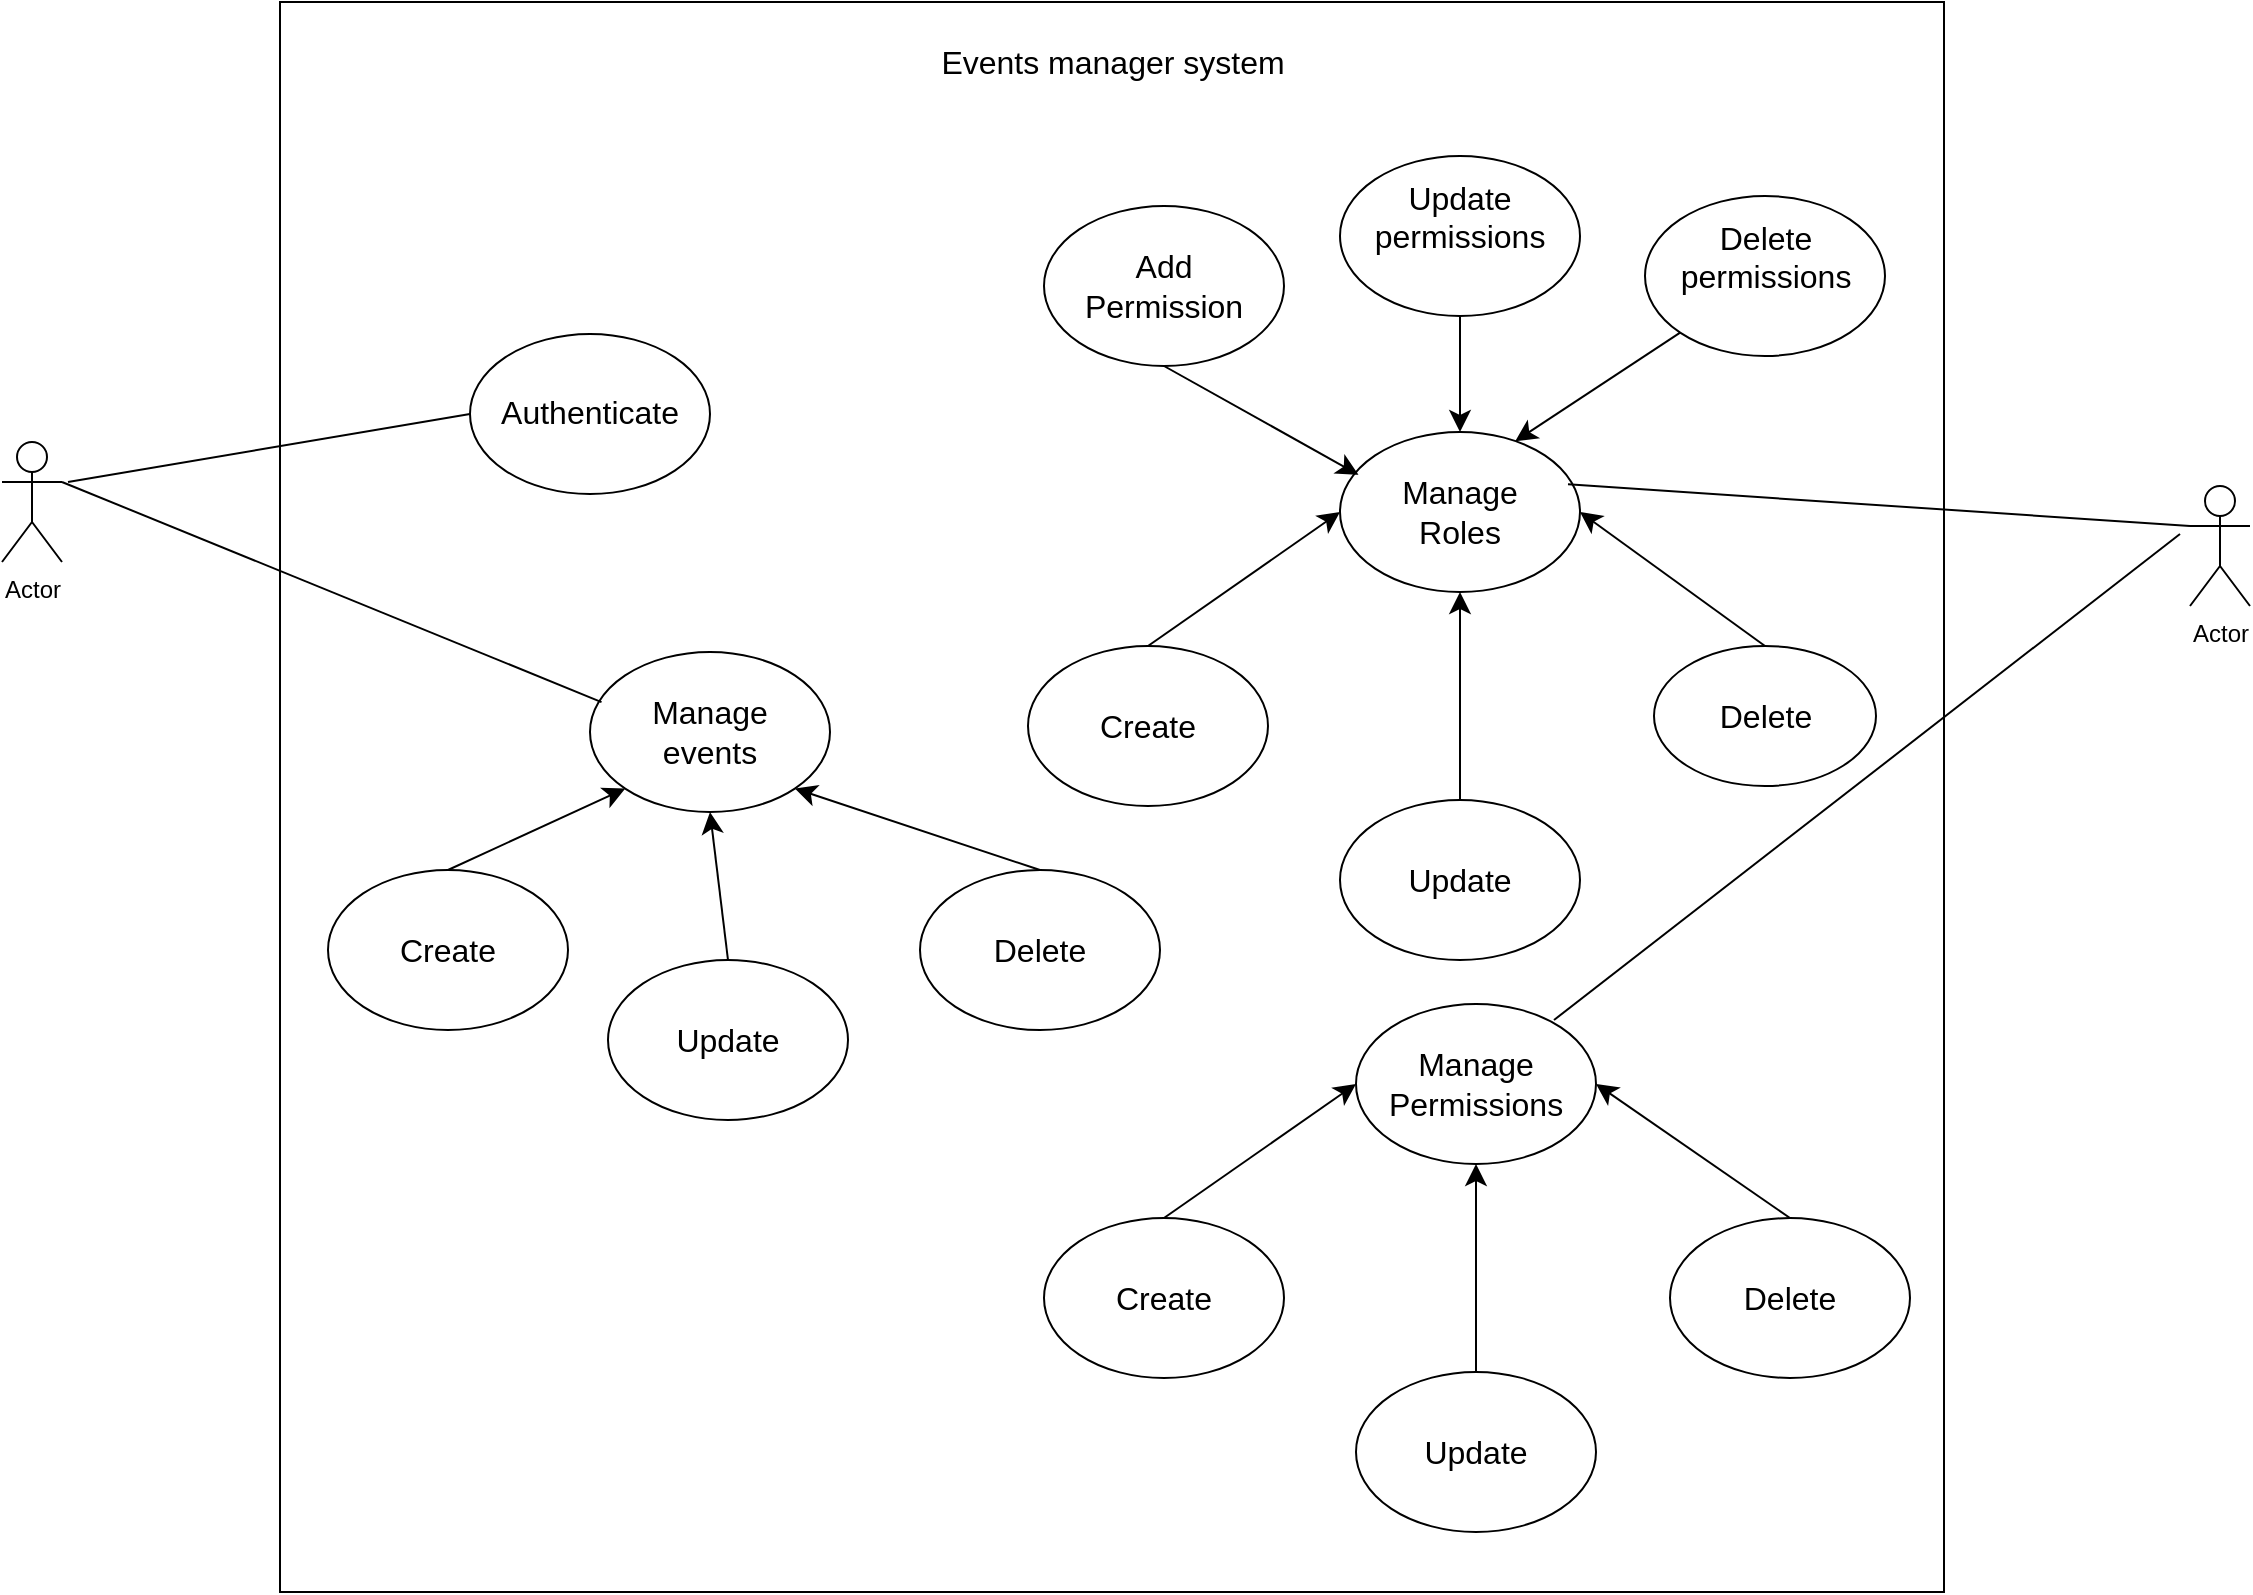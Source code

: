 <mxfile version="24.7.6">
  <diagram name="Page-1" id="RiIv3V--dCxaLjXxWB9E">
    <mxGraphModel dx="1690" dy="1007" grid="0" gridSize="10" guides="1" tooltips="1" connect="1" arrows="1" fold="1" page="0" pageScale="1" pageWidth="827" pageHeight="1169" math="0" shadow="0">
      <root>
        <mxCell id="0" />
        <mxCell id="1" parent="0" />
        <mxCell id="y3kZbwRfoVhT3sxzTIOl-1" value="" style="rounded=0;whiteSpace=wrap;html=1;" vertex="1" parent="1">
          <mxGeometry x="-74" y="-152" width="832" height="795" as="geometry" />
        </mxCell>
        <mxCell id="y3kZbwRfoVhT3sxzTIOl-4" value="Actor" style="shape=umlActor;verticalLabelPosition=bottom;verticalAlign=top;html=1;outlineConnect=0;" vertex="1" parent="1">
          <mxGeometry x="-213" y="68" width="30" height="60" as="geometry" />
        </mxCell>
        <mxCell id="y3kZbwRfoVhT3sxzTIOl-7" value="Actor" style="shape=umlActor;verticalLabelPosition=bottom;verticalAlign=top;html=1;outlineConnect=0;" vertex="1" parent="1">
          <mxGeometry x="881" y="90" width="30" height="60" as="geometry" />
        </mxCell>
        <mxCell id="y3kZbwRfoVhT3sxzTIOl-8" value="Events manager system" style="text;html=1;align=center;verticalAlign=middle;whiteSpace=wrap;rounded=0;fontSize=16;" vertex="1" parent="1">
          <mxGeometry x="237.5" y="-137" width="209" height="30" as="geometry" />
        </mxCell>
        <mxCell id="y3kZbwRfoVhT3sxzTIOl-9" value="" style="ellipse;whiteSpace=wrap;html=1;" vertex="1" parent="1">
          <mxGeometry x="21" y="14" width="120" height="80" as="geometry" />
        </mxCell>
        <mxCell id="y3kZbwRfoVhT3sxzTIOl-10" value="Authenticate" style="text;html=1;align=center;verticalAlign=middle;whiteSpace=wrap;rounded=0;fontSize=16;" vertex="1" parent="1">
          <mxGeometry x="51" y="38" width="60" height="30" as="geometry" />
        </mxCell>
        <mxCell id="y3kZbwRfoVhT3sxzTIOl-11" value="" style="ellipse;whiteSpace=wrap;html=1;" vertex="1" parent="1">
          <mxGeometry x="81" y="173" width="120" height="80" as="geometry" />
        </mxCell>
        <mxCell id="y3kZbwRfoVhT3sxzTIOl-12" value="Manage events" style="text;html=1;align=center;verticalAlign=middle;whiteSpace=wrap;rounded=0;fontSize=16;" vertex="1" parent="1">
          <mxGeometry x="111" y="198" width="60" height="30" as="geometry" />
        </mxCell>
        <mxCell id="y3kZbwRfoVhT3sxzTIOl-13" value="" style="ellipse;whiteSpace=wrap;html=1;" vertex="1" parent="1">
          <mxGeometry x="-50" y="282" width="120" height="80" as="geometry" />
        </mxCell>
        <mxCell id="y3kZbwRfoVhT3sxzTIOl-14" value="Create" style="text;html=1;align=center;verticalAlign=middle;whiteSpace=wrap;rounded=0;fontSize=16;" vertex="1" parent="1">
          <mxGeometry x="-20" y="307" width="60" height="30" as="geometry" />
        </mxCell>
        <mxCell id="y3kZbwRfoVhT3sxzTIOl-15" value="" style="ellipse;whiteSpace=wrap;html=1;" vertex="1" parent="1">
          <mxGeometry x="90" y="327" width="120" height="80" as="geometry" />
        </mxCell>
        <mxCell id="y3kZbwRfoVhT3sxzTIOl-16" value="Update" style="text;html=1;align=center;verticalAlign=middle;whiteSpace=wrap;rounded=0;fontSize=16;" vertex="1" parent="1">
          <mxGeometry x="120" y="352" width="60" height="30" as="geometry" />
        </mxCell>
        <mxCell id="y3kZbwRfoVhT3sxzTIOl-17" value="" style="ellipse;whiteSpace=wrap;html=1;" vertex="1" parent="1">
          <mxGeometry x="246" y="282" width="120" height="80" as="geometry" />
        </mxCell>
        <mxCell id="y3kZbwRfoVhT3sxzTIOl-18" value="Delete" style="text;html=1;align=center;verticalAlign=middle;whiteSpace=wrap;rounded=0;fontSize=16;" vertex="1" parent="1">
          <mxGeometry x="276" y="307" width="60" height="30" as="geometry" />
        </mxCell>
        <mxCell id="y3kZbwRfoVhT3sxzTIOl-19" value="" style="endArrow=none;html=1;rounded=0;fontSize=12;startSize=8;endSize=8;curved=1;entryX=1;entryY=0.333;entryDx=0;entryDy=0;entryPerimeter=0;exitX=0.048;exitY=0.313;exitDx=0;exitDy=0;exitPerimeter=0;" edge="1" parent="1" source="y3kZbwRfoVhT3sxzTIOl-11" target="y3kZbwRfoVhT3sxzTIOl-4">
          <mxGeometry width="50" height="50" relative="1" as="geometry">
            <mxPoint x="283" y="225" as="sourcePoint" />
            <mxPoint x="333" y="175" as="targetPoint" />
          </mxGeometry>
        </mxCell>
        <mxCell id="y3kZbwRfoVhT3sxzTIOl-20" value="" style="endArrow=none;html=1;rounded=0;fontSize=12;startSize=8;endSize=8;curved=1;exitX=0;exitY=0.5;exitDx=0;exitDy=0;" edge="1" parent="1" source="y3kZbwRfoVhT3sxzTIOl-9">
          <mxGeometry width="50" height="50" relative="1" as="geometry">
            <mxPoint x="283" y="225" as="sourcePoint" />
            <mxPoint x="-180" y="88" as="targetPoint" />
          </mxGeometry>
        </mxCell>
        <mxCell id="y3kZbwRfoVhT3sxzTIOl-22" value="" style="endArrow=classic;html=1;rounded=0;fontSize=12;startSize=8;endSize=8;curved=1;exitX=0.5;exitY=0;exitDx=0;exitDy=0;entryX=0;entryY=1;entryDx=0;entryDy=0;" edge="1" parent="1" source="y3kZbwRfoVhT3sxzTIOl-13" target="y3kZbwRfoVhT3sxzTIOl-11">
          <mxGeometry width="50" height="50" relative="1" as="geometry">
            <mxPoint x="283" y="225" as="sourcePoint" />
            <mxPoint x="333" y="175" as="targetPoint" />
          </mxGeometry>
        </mxCell>
        <mxCell id="y3kZbwRfoVhT3sxzTIOl-23" value="" style="endArrow=classic;html=1;rounded=0;fontSize=12;startSize=8;endSize=8;curved=1;exitX=0.5;exitY=0;exitDx=0;exitDy=0;entryX=0.5;entryY=1;entryDx=0;entryDy=0;" edge="1" parent="1" source="y3kZbwRfoVhT3sxzTIOl-15" target="y3kZbwRfoVhT3sxzTIOl-11">
          <mxGeometry width="50" height="50" relative="1" as="geometry">
            <mxPoint x="283" y="225" as="sourcePoint" />
            <mxPoint x="333" y="175" as="targetPoint" />
          </mxGeometry>
        </mxCell>
        <mxCell id="y3kZbwRfoVhT3sxzTIOl-24" value="" style="endArrow=classic;html=1;rounded=0;fontSize=12;startSize=8;endSize=8;curved=1;exitX=0.5;exitY=0;exitDx=0;exitDy=0;entryX=1;entryY=1;entryDx=0;entryDy=0;" edge="1" parent="1" source="y3kZbwRfoVhT3sxzTIOl-17" target="y3kZbwRfoVhT3sxzTIOl-11">
          <mxGeometry width="50" height="50" relative="1" as="geometry">
            <mxPoint x="283" y="225" as="sourcePoint" />
            <mxPoint x="333" y="175" as="targetPoint" />
          </mxGeometry>
        </mxCell>
        <mxCell id="y3kZbwRfoVhT3sxzTIOl-25" value="" style="ellipse;whiteSpace=wrap;html=1;" vertex="1" parent="1">
          <mxGeometry x="456" y="63" width="120" height="80" as="geometry" />
        </mxCell>
        <mxCell id="y3kZbwRfoVhT3sxzTIOl-26" value="Manage Roles" style="text;html=1;align=center;verticalAlign=middle;whiteSpace=wrap;rounded=0;fontSize=16;" vertex="1" parent="1">
          <mxGeometry x="486" y="88" width="60" height="30" as="geometry" />
        </mxCell>
        <mxCell id="y3kZbwRfoVhT3sxzTIOl-27" value="" style="ellipse;whiteSpace=wrap;html=1;" vertex="1" parent="1">
          <mxGeometry x="300" y="170" width="120" height="80" as="geometry" />
        </mxCell>
        <mxCell id="y3kZbwRfoVhT3sxzTIOl-28" value="Create" style="text;html=1;align=center;verticalAlign=middle;whiteSpace=wrap;rounded=0;fontSize=16;" vertex="1" parent="1">
          <mxGeometry x="330" y="195" width="60" height="30" as="geometry" />
        </mxCell>
        <mxCell id="y3kZbwRfoVhT3sxzTIOl-29" value="" style="ellipse;whiteSpace=wrap;html=1;" vertex="1" parent="1">
          <mxGeometry x="456" y="247" width="120" height="80" as="geometry" />
        </mxCell>
        <mxCell id="y3kZbwRfoVhT3sxzTIOl-30" value="Update" style="text;html=1;align=center;verticalAlign=middle;whiteSpace=wrap;rounded=0;fontSize=16;" vertex="1" parent="1">
          <mxGeometry x="486" y="272" width="60" height="30" as="geometry" />
        </mxCell>
        <mxCell id="y3kZbwRfoVhT3sxzTIOl-31" value="" style="ellipse;whiteSpace=wrap;html=1;" vertex="1" parent="1">
          <mxGeometry x="613" y="170" width="111" height="70" as="geometry" />
        </mxCell>
        <mxCell id="y3kZbwRfoVhT3sxzTIOl-32" value="Delete" style="text;html=1;align=center;verticalAlign=middle;whiteSpace=wrap;rounded=0;fontSize=16;" vertex="1" parent="1">
          <mxGeometry x="638.5" y="190" width="60" height="30" as="geometry" />
        </mxCell>
        <mxCell id="y3kZbwRfoVhT3sxzTIOl-33" value="" style="endArrow=classic;html=1;rounded=0;fontSize=12;startSize=8;endSize=8;curved=1;entryX=0;entryY=0.5;entryDx=0;entryDy=0;exitX=0.5;exitY=0;exitDx=0;exitDy=0;" edge="1" parent="1" source="y3kZbwRfoVhT3sxzTIOl-27" target="y3kZbwRfoVhT3sxzTIOl-25">
          <mxGeometry width="50" height="50" relative="1" as="geometry">
            <mxPoint x="283" y="222" as="sourcePoint" />
            <mxPoint x="333" y="172" as="targetPoint" />
          </mxGeometry>
        </mxCell>
        <mxCell id="y3kZbwRfoVhT3sxzTIOl-34" value="" style="endArrow=classic;html=1;rounded=0;fontSize=12;startSize=8;endSize=8;curved=1;exitX=0.5;exitY=0;exitDx=0;exitDy=0;entryX=0.5;entryY=1;entryDx=0;entryDy=0;" edge="1" parent="1" source="y3kZbwRfoVhT3sxzTIOl-29" target="y3kZbwRfoVhT3sxzTIOl-25">
          <mxGeometry width="50" height="50" relative="1" as="geometry">
            <mxPoint x="469" y="232" as="sourcePoint" />
            <mxPoint x="519" y="182" as="targetPoint" />
          </mxGeometry>
        </mxCell>
        <mxCell id="y3kZbwRfoVhT3sxzTIOl-35" value="" style="endArrow=classic;html=1;rounded=0;fontSize=12;startSize=8;endSize=8;curved=1;exitX=0.5;exitY=0;exitDx=0;exitDy=0;entryX=1;entryY=0.5;entryDx=0;entryDy=0;" edge="1" parent="1" source="y3kZbwRfoVhT3sxzTIOl-31" target="y3kZbwRfoVhT3sxzTIOl-25">
          <mxGeometry width="50" height="50" relative="1" as="geometry">
            <mxPoint x="542" y="193" as="sourcePoint" />
            <mxPoint x="592" y="143" as="targetPoint" />
          </mxGeometry>
        </mxCell>
        <mxCell id="y3kZbwRfoVhT3sxzTIOl-36" value="" style="endArrow=none;html=1;rounded=0;fontSize=12;startSize=8;endSize=8;curved=1;entryX=0;entryY=0.333;entryDx=0;entryDy=0;entryPerimeter=0;exitX=0.95;exitY=0.327;exitDx=0;exitDy=0;exitPerimeter=0;" edge="1" parent="1" source="y3kZbwRfoVhT3sxzTIOl-25" target="y3kZbwRfoVhT3sxzTIOl-7">
          <mxGeometry width="50" height="50" relative="1" as="geometry">
            <mxPoint x="621" y="63" as="sourcePoint" />
            <mxPoint x="671" y="13" as="targetPoint" />
          </mxGeometry>
        </mxCell>
        <mxCell id="y3kZbwRfoVhT3sxzTIOl-38" value="" style="ellipse;whiteSpace=wrap;html=1;" vertex="1" parent="1">
          <mxGeometry x="464" y="349" width="120" height="80" as="geometry" />
        </mxCell>
        <mxCell id="y3kZbwRfoVhT3sxzTIOl-39" value="Manage Permissions" style="text;html=1;align=center;verticalAlign=middle;whiteSpace=wrap;rounded=0;fontSize=16;" vertex="1" parent="1">
          <mxGeometry x="494" y="374" width="60" height="30" as="geometry" />
        </mxCell>
        <mxCell id="y3kZbwRfoVhT3sxzTIOl-40" value="" style="ellipse;whiteSpace=wrap;html=1;" vertex="1" parent="1">
          <mxGeometry x="308" y="456" width="120" height="80" as="geometry" />
        </mxCell>
        <mxCell id="y3kZbwRfoVhT3sxzTIOl-41" value="Create" style="text;html=1;align=center;verticalAlign=middle;whiteSpace=wrap;rounded=0;fontSize=16;" vertex="1" parent="1">
          <mxGeometry x="338" y="481" width="60" height="30" as="geometry" />
        </mxCell>
        <mxCell id="y3kZbwRfoVhT3sxzTIOl-42" value="" style="ellipse;whiteSpace=wrap;html=1;" vertex="1" parent="1">
          <mxGeometry x="464" y="533" width="120" height="80" as="geometry" />
        </mxCell>
        <mxCell id="y3kZbwRfoVhT3sxzTIOl-43" value="Update" style="text;html=1;align=center;verticalAlign=middle;whiteSpace=wrap;rounded=0;fontSize=16;" vertex="1" parent="1">
          <mxGeometry x="494" y="558" width="60" height="30" as="geometry" />
        </mxCell>
        <mxCell id="y3kZbwRfoVhT3sxzTIOl-44" value="" style="ellipse;whiteSpace=wrap;html=1;" vertex="1" parent="1">
          <mxGeometry x="621" y="456" width="120" height="80" as="geometry" />
        </mxCell>
        <mxCell id="y3kZbwRfoVhT3sxzTIOl-45" value="Delete" style="text;html=1;align=center;verticalAlign=middle;whiteSpace=wrap;rounded=0;fontSize=16;" vertex="1" parent="1">
          <mxGeometry x="651" y="481" width="60" height="30" as="geometry" />
        </mxCell>
        <mxCell id="y3kZbwRfoVhT3sxzTIOl-46" value="" style="endArrow=classic;html=1;rounded=0;fontSize=12;startSize=8;endSize=8;curved=1;entryX=0;entryY=0.5;entryDx=0;entryDy=0;exitX=0.5;exitY=0;exitDx=0;exitDy=0;" edge="1" parent="1" source="y3kZbwRfoVhT3sxzTIOl-40" target="y3kZbwRfoVhT3sxzTIOl-38">
          <mxGeometry width="50" height="50" relative="1" as="geometry">
            <mxPoint x="291" y="508" as="sourcePoint" />
            <mxPoint x="341" y="458" as="targetPoint" />
          </mxGeometry>
        </mxCell>
        <mxCell id="y3kZbwRfoVhT3sxzTIOl-47" value="" style="endArrow=classic;html=1;rounded=0;fontSize=12;startSize=8;endSize=8;curved=1;exitX=0.5;exitY=0;exitDx=0;exitDy=0;entryX=0.5;entryY=1;entryDx=0;entryDy=0;" edge="1" parent="1" source="y3kZbwRfoVhT3sxzTIOl-42" target="y3kZbwRfoVhT3sxzTIOl-38">
          <mxGeometry width="50" height="50" relative="1" as="geometry">
            <mxPoint x="477" y="518" as="sourcePoint" />
            <mxPoint x="527" y="468" as="targetPoint" />
          </mxGeometry>
        </mxCell>
        <mxCell id="y3kZbwRfoVhT3sxzTIOl-48" value="" style="endArrow=classic;html=1;rounded=0;fontSize=12;startSize=8;endSize=8;curved=1;exitX=0.5;exitY=0;exitDx=0;exitDy=0;entryX=1;entryY=0.5;entryDx=0;entryDy=0;" edge="1" parent="1" source="y3kZbwRfoVhT3sxzTIOl-44" target="y3kZbwRfoVhT3sxzTIOl-38">
          <mxGeometry width="50" height="50" relative="1" as="geometry">
            <mxPoint x="550" y="479" as="sourcePoint" />
            <mxPoint x="600" y="429" as="targetPoint" />
          </mxGeometry>
        </mxCell>
        <mxCell id="y3kZbwRfoVhT3sxzTIOl-49" value="" style="ellipse;whiteSpace=wrap;html=1;" vertex="1" parent="1">
          <mxGeometry x="308" y="-50" width="120" height="80" as="geometry" />
        </mxCell>
        <mxCell id="y3kZbwRfoVhT3sxzTIOl-50" value="Add Permission" style="text;html=1;align=center;verticalAlign=middle;whiteSpace=wrap;rounded=0;fontSize=16;" vertex="1" parent="1">
          <mxGeometry x="338" y="-25" width="60" height="30" as="geometry" />
        </mxCell>
        <mxCell id="y3kZbwRfoVhT3sxzTIOl-51" value="" style="ellipse;whiteSpace=wrap;html=1;" vertex="1" parent="1">
          <mxGeometry x="456" y="-75" width="120" height="80" as="geometry" />
        </mxCell>
        <mxCell id="y3kZbwRfoVhT3sxzTIOl-52" value="Update permissions&lt;div&gt;&lt;br&gt;&lt;/div&gt;" style="text;html=1;align=center;verticalAlign=middle;whiteSpace=wrap;rounded=0;fontSize=16;" vertex="1" parent="1">
          <mxGeometry x="486" y="-50" width="60" height="30" as="geometry" />
        </mxCell>
        <mxCell id="y3kZbwRfoVhT3sxzTIOl-53" value="" style="endArrow=none;html=1;rounded=0;fontSize=12;startSize=8;endSize=8;curved=1;" edge="1" parent="1">
          <mxGeometry width="50" height="50" relative="1" as="geometry">
            <mxPoint x="563" y="357" as="sourcePoint" />
            <mxPoint x="876" y="114" as="targetPoint" />
          </mxGeometry>
        </mxCell>
        <mxCell id="y3kZbwRfoVhT3sxzTIOl-54" value="" style="ellipse;whiteSpace=wrap;html=1;" vertex="1" parent="1">
          <mxGeometry x="608.5" y="-55" width="120" height="80" as="geometry" />
        </mxCell>
        <mxCell id="y3kZbwRfoVhT3sxzTIOl-55" value="Delete permissions&lt;div&gt;&lt;br&gt;&lt;/div&gt;" style="text;html=1;align=center;verticalAlign=middle;whiteSpace=wrap;rounded=0;fontSize=16;" vertex="1" parent="1">
          <mxGeometry x="638.5" y="-30" width="60" height="30" as="geometry" />
        </mxCell>
        <mxCell id="y3kZbwRfoVhT3sxzTIOl-56" value="" style="endArrow=classic;html=1;rounded=0;fontSize=12;startSize=8;endSize=8;curved=1;exitX=0.5;exitY=1;exitDx=0;exitDy=0;entryX=0.077;entryY=0.267;entryDx=0;entryDy=0;entryPerimeter=0;" edge="1" parent="1" source="y3kZbwRfoVhT3sxzTIOl-49" target="y3kZbwRfoVhT3sxzTIOl-25">
          <mxGeometry width="50" height="50" relative="1" as="geometry">
            <mxPoint x="396" y="270" as="sourcePoint" />
            <mxPoint x="446" y="220" as="targetPoint" />
          </mxGeometry>
        </mxCell>
        <mxCell id="y3kZbwRfoVhT3sxzTIOl-57" value="" style="endArrow=classic;html=1;rounded=0;fontSize=12;startSize=8;endSize=8;curved=1;exitX=0.5;exitY=1;exitDx=0;exitDy=0;entryX=0.5;entryY=0;entryDx=0;entryDy=0;" edge="1" parent="1" source="y3kZbwRfoVhT3sxzTIOl-51" target="y3kZbwRfoVhT3sxzTIOl-25">
          <mxGeometry width="50" height="50" relative="1" as="geometry">
            <mxPoint x="396" y="270" as="sourcePoint" />
            <mxPoint x="446" y="220" as="targetPoint" />
          </mxGeometry>
        </mxCell>
        <mxCell id="y3kZbwRfoVhT3sxzTIOl-58" value="" style="endArrow=classic;html=1;rounded=0;fontSize=12;startSize=8;endSize=8;curved=1;exitX=0;exitY=1;exitDx=0;exitDy=0;entryX=0.73;entryY=0.058;entryDx=0;entryDy=0;entryPerimeter=0;" edge="1" parent="1" source="y3kZbwRfoVhT3sxzTIOl-54" target="y3kZbwRfoVhT3sxzTIOl-25">
          <mxGeometry width="50" height="50" relative="1" as="geometry">
            <mxPoint x="396" y="270" as="sourcePoint" />
            <mxPoint x="446" y="220" as="targetPoint" />
          </mxGeometry>
        </mxCell>
      </root>
    </mxGraphModel>
  </diagram>
</mxfile>
